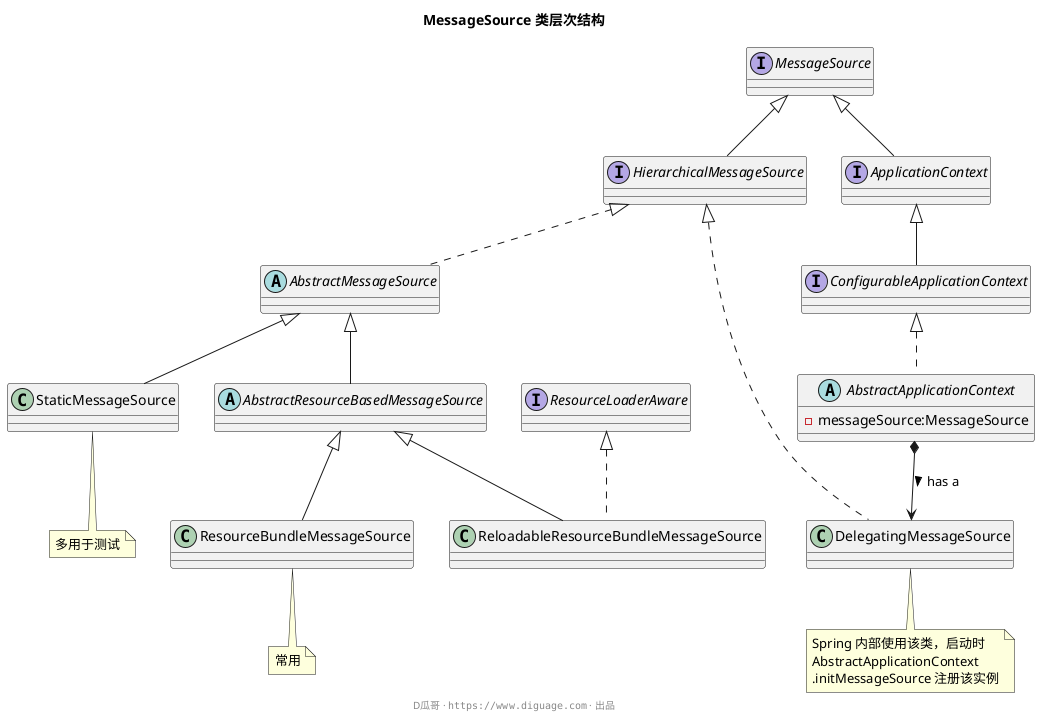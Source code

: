 @startuml
title **MessageSource 类层次结构**


interface HierarchicalMessageSource extends MessageSource

interface ApplicationContext extends MessageSource

interface ConfigurableApplicationContext extends ApplicationContext

abstract class AbstractApplicationContext implements ConfigurableApplicationContext {
    - messageSource:MessageSource
}

abstract class AbstractMessageSource implements HierarchicalMessageSource

class StaticMessageSource extends AbstractMessageSource
note bottom of StaticMessageSource : 多用于测试

abstract class AbstractResourceBasedMessageSource extends AbstractMessageSource

class ResourceBundleMessageSource extends AbstractResourceBasedMessageSource

note bottom of ResourceBundleMessageSource : 常用

class ReloadableResourceBundleMessageSource extends AbstractResourceBasedMessageSource implements ResourceLoaderAware

class DelegatingMessageSource implements HierarchicalMessageSource

note bottom of DelegatingMessageSource : Spring 内部使用该类，启动时\nAbstractApplicationContext\n.initMessageSource 注册该实例

AbstractApplicationContext *--> DelegatingMessageSource : has a >


footer D瓜哥 · ""https://www.diguage.com"" · 出品
@enduml